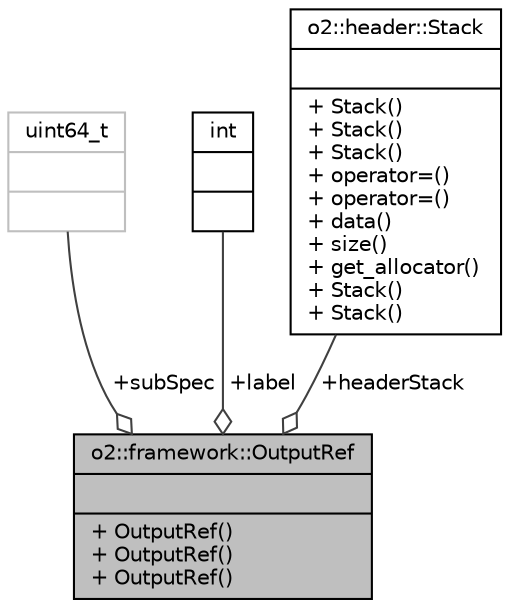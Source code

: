 digraph "o2::framework::OutputRef"
{
 // INTERACTIVE_SVG=YES
  bgcolor="transparent";
  edge [fontname="Helvetica",fontsize="10",labelfontname="Helvetica",labelfontsize="10"];
  node [fontname="Helvetica",fontsize="10",shape=record];
  Node1 [label="{o2::framework::OutputRef\n||+ OutputRef()\l+ OutputRef()\l+ OutputRef()\l}",height=0.2,width=0.4,color="black", fillcolor="grey75", style="filled" fontcolor="black"];
  Node2 -> Node1 [color="grey25",fontsize="10",style="solid",label=" +subSpec" ,arrowhead="odiamond",fontname="Helvetica"];
  Node2 [label="{uint64_t\n||}",height=0.2,width=0.4,color="grey75"];
  Node3 -> Node1 [color="grey25",fontsize="10",style="solid",label=" +label" ,arrowhead="odiamond",fontname="Helvetica"];
  Node3 [label="{int\n||}",height=0.2,width=0.4,color="black",URL="$d1/da0/classint.html"];
  Node4 -> Node1 [color="grey25",fontsize="10",style="solid",label=" +headerStack" ,arrowhead="odiamond",fontname="Helvetica"];
  Node4 [label="{o2::header::Stack\n||+ Stack()\l+ Stack()\l+ Stack()\l+ operator=()\l+ operator=()\l+ data()\l+ size()\l+ get_allocator()\l+ Stack()\l+ Stack()\l}",height=0.2,width=0.4,color="black",URL="$d0/d66/structo2_1_1header_1_1Stack.html",tooltip="a move-only header stack with serialized headers This is the flat buffer where all the headers in a m..."];
}
